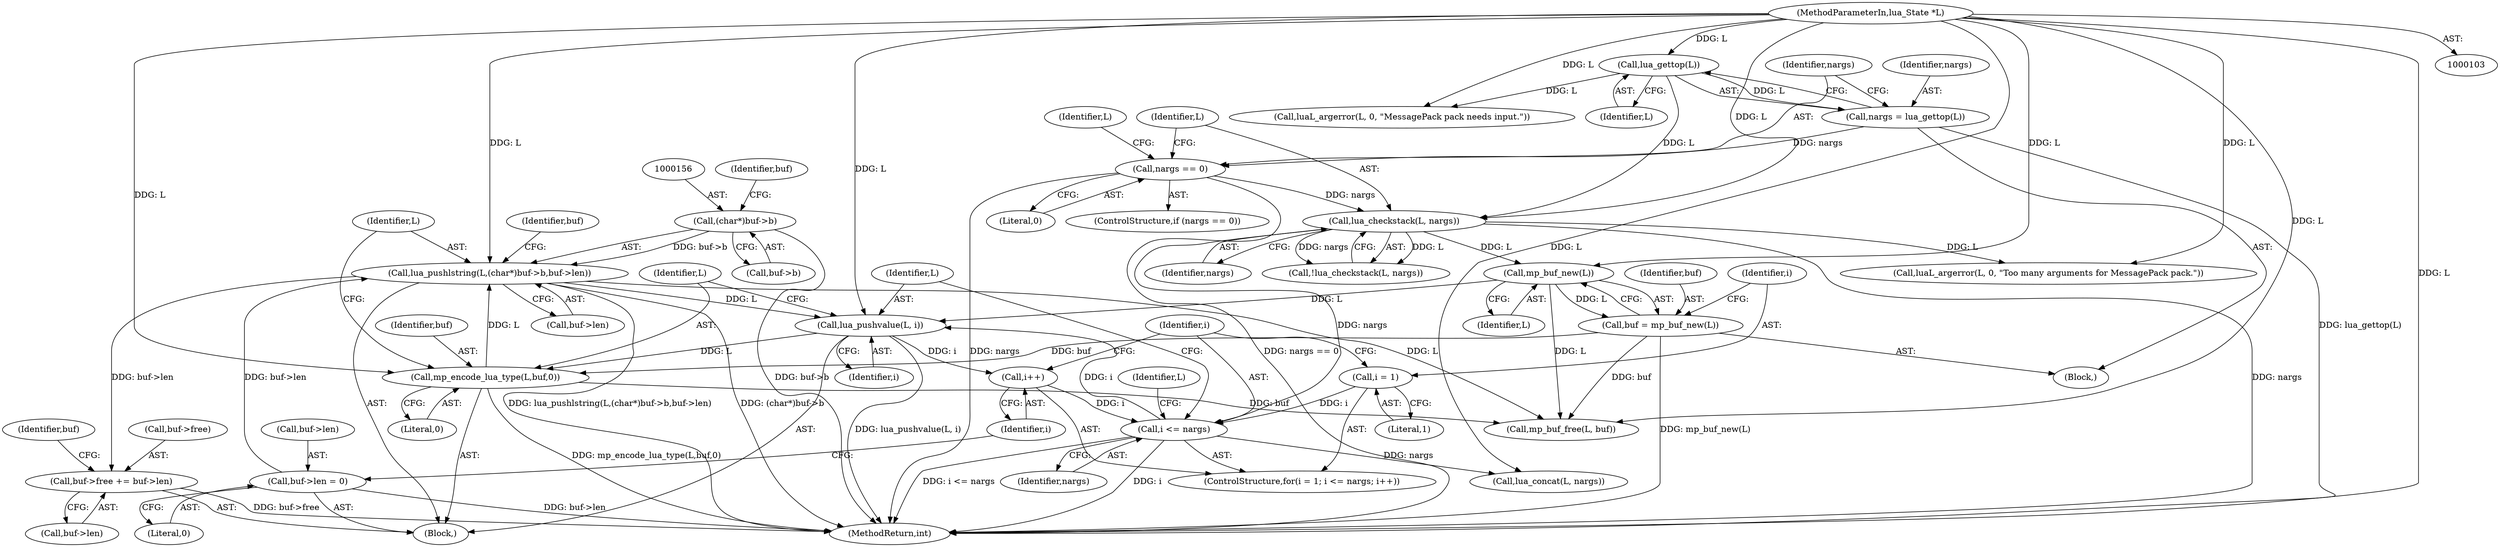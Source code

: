 digraph "0_redis_52a00201fca331217c3b4b8b634f6a0f57d6b7d3@API" {
"1000163" [label="(Call,buf->free += buf->len)"];
"1000153" [label="(Call,lua_pushlstring(L,(char*)buf->b,buf->len))"];
"1000149" [label="(Call,mp_encode_lua_type(L,buf,0))"];
"1000146" [label="(Call,lua_pushvalue(L, i))"];
"1000134" [label="(Call,mp_buf_new(L))"];
"1000124" [label="(Call,lua_checkstack(L, nargs))"];
"1000109" [label="(Call,lua_gettop(L))"];
"1000104" [label="(MethodParameterIn,lua_State *L)"];
"1000114" [label="(Call,nargs == 0)"];
"1000107" [label="(Call,nargs = lua_gettop(L))"];
"1000140" [label="(Call,i <= nargs)"];
"1000143" [label="(Call,i++)"];
"1000137" [label="(Call,i = 1)"];
"1000132" [label="(Call,buf = mp_buf_new(L))"];
"1000155" [label="(Call,(char*)buf->b)"];
"1000170" [label="(Call,buf->len = 0)"];
"1000104" [label="(MethodParameterIn,lua_State *L)"];
"1000133" [label="(Identifier,buf)"];
"1000140" [label="(Call,i <= nargs)"];
"1000125" [label="(Identifier,L)"];
"1000110" [label="(Identifier,L)"];
"1000154" [label="(Identifier,L)"];
"1000148" [label="(Identifier,i)"];
"1000116" [label="(Literal,0)"];
"1000109" [label="(Call,lua_gettop(L))"];
"1000172" [label="(Identifier,buf)"];
"1000155" [label="(Call,(char*)buf->b)"];
"1000161" [label="(Identifier,buf)"];
"1000167" [label="(Call,buf->len)"];
"1000170" [label="(Call,buf->len = 0)"];
"1000128" [label="(Call,luaL_argerror(L, 0, \"Too many arguments for MessagePack pack.\"))"];
"1000136" [label="(ControlStructure,for(i = 1; i <= nargs; i++))"];
"1000113" [label="(ControlStructure,if (nargs == 0))"];
"1000147" [label="(Identifier,L)"];
"1000139" [label="(Literal,1)"];
"1000142" [label="(Identifier,nargs)"];
"1000138" [label="(Identifier,i)"];
"1000145" [label="(Block,)"];
"1000171" [label="(Call,buf->len)"];
"1000119" [label="(Identifier,L)"];
"1000174" [label="(Literal,0)"];
"1000183" [label="(MethodReturn,int)"];
"1000151" [label="(Identifier,buf)"];
"1000144" [label="(Identifier,i)"];
"1000152" [label="(Literal,0)"];
"1000146" [label="(Call,lua_pushvalue(L, i))"];
"1000153" [label="(Call,lua_pushlstring(L,(char*)buf->b,buf->len))"];
"1000114" [label="(Call,nargs == 0)"];
"1000135" [label="(Identifier,L)"];
"1000132" [label="(Call,buf = mp_buf_new(L))"];
"1000124" [label="(Call,lua_checkstack(L, nargs))"];
"1000118" [label="(Call,luaL_argerror(L, 0, \"MessagePack pack needs input.\"))"];
"1000176" [label="(Identifier,L)"];
"1000149" [label="(Call,mp_encode_lua_type(L,buf,0))"];
"1000164" [label="(Call,buf->free)"];
"1000163" [label="(Call,buf->free += buf->len)"];
"1000175" [label="(Call,mp_buf_free(L, buf))"];
"1000160" [label="(Call,buf->len)"];
"1000126" [label="(Identifier,nargs)"];
"1000165" [label="(Identifier,buf)"];
"1000107" [label="(Call,nargs = lua_gettop(L))"];
"1000178" [label="(Call,lua_concat(L, nargs))"];
"1000150" [label="(Identifier,L)"];
"1000157" [label="(Call,buf->b)"];
"1000108" [label="(Identifier,nargs)"];
"1000141" [label="(Identifier,i)"];
"1000123" [label="(Call,!lua_checkstack(L, nargs))"];
"1000134" [label="(Call,mp_buf_new(L))"];
"1000137" [label="(Call,i = 1)"];
"1000105" [label="(Block,)"];
"1000115" [label="(Identifier,nargs)"];
"1000143" [label="(Call,i++)"];
"1000163" -> "1000145"  [label="AST: "];
"1000163" -> "1000167"  [label="CFG: "];
"1000164" -> "1000163"  [label="AST: "];
"1000167" -> "1000163"  [label="AST: "];
"1000172" -> "1000163"  [label="CFG: "];
"1000163" -> "1000183"  [label="DDG: buf->free"];
"1000153" -> "1000163"  [label="DDG: buf->len"];
"1000153" -> "1000145"  [label="AST: "];
"1000153" -> "1000160"  [label="CFG: "];
"1000154" -> "1000153"  [label="AST: "];
"1000155" -> "1000153"  [label="AST: "];
"1000160" -> "1000153"  [label="AST: "];
"1000165" -> "1000153"  [label="CFG: "];
"1000153" -> "1000183"  [label="DDG: lua_pushlstring(L,(char*)buf->b,buf->len)"];
"1000153" -> "1000183"  [label="DDG: (char*)buf->b"];
"1000153" -> "1000146"  [label="DDG: L"];
"1000149" -> "1000153"  [label="DDG: L"];
"1000104" -> "1000153"  [label="DDG: L"];
"1000155" -> "1000153"  [label="DDG: buf->b"];
"1000170" -> "1000153"  [label="DDG: buf->len"];
"1000153" -> "1000175"  [label="DDG: L"];
"1000149" -> "1000145"  [label="AST: "];
"1000149" -> "1000152"  [label="CFG: "];
"1000150" -> "1000149"  [label="AST: "];
"1000151" -> "1000149"  [label="AST: "];
"1000152" -> "1000149"  [label="AST: "];
"1000154" -> "1000149"  [label="CFG: "];
"1000149" -> "1000183"  [label="DDG: mp_encode_lua_type(L,buf,0)"];
"1000146" -> "1000149"  [label="DDG: L"];
"1000104" -> "1000149"  [label="DDG: L"];
"1000132" -> "1000149"  [label="DDG: buf"];
"1000149" -> "1000175"  [label="DDG: buf"];
"1000146" -> "1000145"  [label="AST: "];
"1000146" -> "1000148"  [label="CFG: "];
"1000147" -> "1000146"  [label="AST: "];
"1000148" -> "1000146"  [label="AST: "];
"1000150" -> "1000146"  [label="CFG: "];
"1000146" -> "1000183"  [label="DDG: lua_pushvalue(L, i)"];
"1000146" -> "1000143"  [label="DDG: i"];
"1000134" -> "1000146"  [label="DDG: L"];
"1000104" -> "1000146"  [label="DDG: L"];
"1000140" -> "1000146"  [label="DDG: i"];
"1000134" -> "1000132"  [label="AST: "];
"1000134" -> "1000135"  [label="CFG: "];
"1000135" -> "1000134"  [label="AST: "];
"1000132" -> "1000134"  [label="CFG: "];
"1000134" -> "1000132"  [label="DDG: L"];
"1000124" -> "1000134"  [label="DDG: L"];
"1000104" -> "1000134"  [label="DDG: L"];
"1000134" -> "1000175"  [label="DDG: L"];
"1000124" -> "1000123"  [label="AST: "];
"1000124" -> "1000126"  [label="CFG: "];
"1000125" -> "1000124"  [label="AST: "];
"1000126" -> "1000124"  [label="AST: "];
"1000123" -> "1000124"  [label="CFG: "];
"1000124" -> "1000183"  [label="DDG: nargs"];
"1000124" -> "1000123"  [label="DDG: L"];
"1000124" -> "1000123"  [label="DDG: nargs"];
"1000109" -> "1000124"  [label="DDG: L"];
"1000104" -> "1000124"  [label="DDG: L"];
"1000114" -> "1000124"  [label="DDG: nargs"];
"1000124" -> "1000128"  [label="DDG: L"];
"1000124" -> "1000140"  [label="DDG: nargs"];
"1000109" -> "1000107"  [label="AST: "];
"1000109" -> "1000110"  [label="CFG: "];
"1000110" -> "1000109"  [label="AST: "];
"1000107" -> "1000109"  [label="CFG: "];
"1000109" -> "1000107"  [label="DDG: L"];
"1000104" -> "1000109"  [label="DDG: L"];
"1000109" -> "1000118"  [label="DDG: L"];
"1000104" -> "1000103"  [label="AST: "];
"1000104" -> "1000183"  [label="DDG: L"];
"1000104" -> "1000118"  [label="DDG: L"];
"1000104" -> "1000128"  [label="DDG: L"];
"1000104" -> "1000175"  [label="DDG: L"];
"1000104" -> "1000178"  [label="DDG: L"];
"1000114" -> "1000113"  [label="AST: "];
"1000114" -> "1000116"  [label="CFG: "];
"1000115" -> "1000114"  [label="AST: "];
"1000116" -> "1000114"  [label="AST: "];
"1000119" -> "1000114"  [label="CFG: "];
"1000125" -> "1000114"  [label="CFG: "];
"1000114" -> "1000183"  [label="DDG: nargs == 0"];
"1000114" -> "1000183"  [label="DDG: nargs"];
"1000107" -> "1000114"  [label="DDG: nargs"];
"1000107" -> "1000105"  [label="AST: "];
"1000108" -> "1000107"  [label="AST: "];
"1000115" -> "1000107"  [label="CFG: "];
"1000107" -> "1000183"  [label="DDG: lua_gettop(L)"];
"1000140" -> "1000136"  [label="AST: "];
"1000140" -> "1000142"  [label="CFG: "];
"1000141" -> "1000140"  [label="AST: "];
"1000142" -> "1000140"  [label="AST: "];
"1000147" -> "1000140"  [label="CFG: "];
"1000176" -> "1000140"  [label="CFG: "];
"1000140" -> "1000183"  [label="DDG: i <= nargs"];
"1000140" -> "1000183"  [label="DDG: i"];
"1000143" -> "1000140"  [label="DDG: i"];
"1000137" -> "1000140"  [label="DDG: i"];
"1000140" -> "1000178"  [label="DDG: nargs"];
"1000143" -> "1000136"  [label="AST: "];
"1000143" -> "1000144"  [label="CFG: "];
"1000144" -> "1000143"  [label="AST: "];
"1000141" -> "1000143"  [label="CFG: "];
"1000137" -> "1000136"  [label="AST: "];
"1000137" -> "1000139"  [label="CFG: "];
"1000138" -> "1000137"  [label="AST: "];
"1000139" -> "1000137"  [label="AST: "];
"1000141" -> "1000137"  [label="CFG: "];
"1000132" -> "1000105"  [label="AST: "];
"1000133" -> "1000132"  [label="AST: "];
"1000138" -> "1000132"  [label="CFG: "];
"1000132" -> "1000183"  [label="DDG: mp_buf_new(L)"];
"1000132" -> "1000175"  [label="DDG: buf"];
"1000155" -> "1000157"  [label="CFG: "];
"1000156" -> "1000155"  [label="AST: "];
"1000157" -> "1000155"  [label="AST: "];
"1000161" -> "1000155"  [label="CFG: "];
"1000155" -> "1000183"  [label="DDG: buf->b"];
"1000170" -> "1000145"  [label="AST: "];
"1000170" -> "1000174"  [label="CFG: "];
"1000171" -> "1000170"  [label="AST: "];
"1000174" -> "1000170"  [label="AST: "];
"1000144" -> "1000170"  [label="CFG: "];
"1000170" -> "1000183"  [label="DDG: buf->len"];
}

